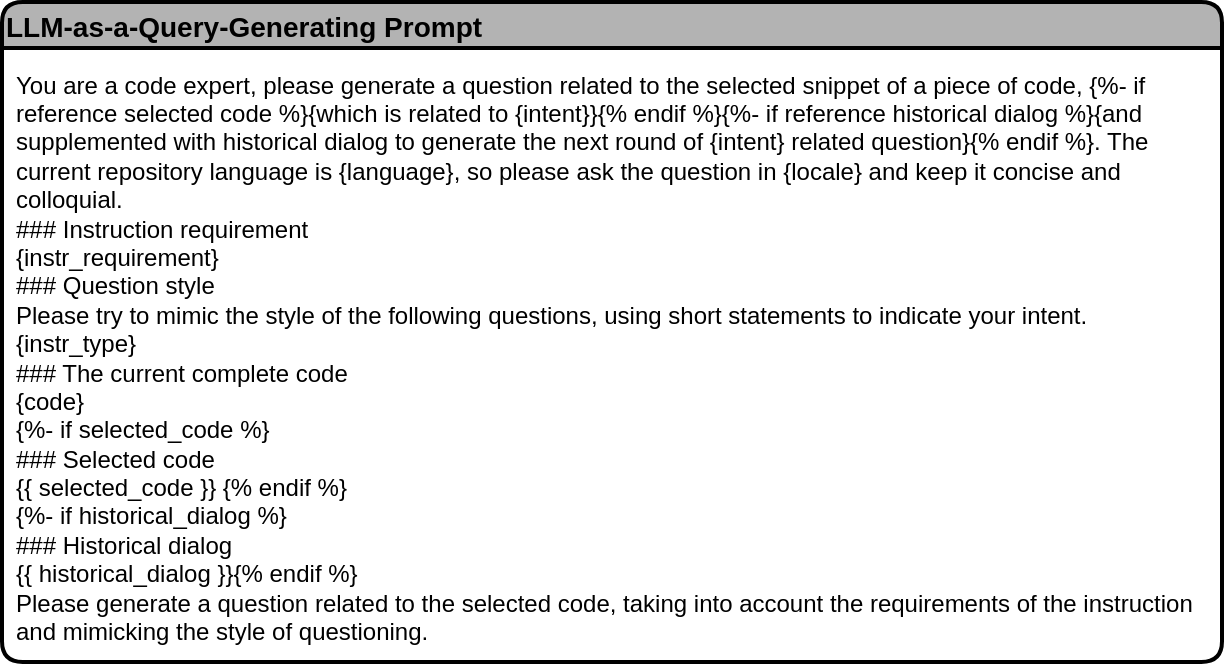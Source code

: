 <mxfile version="24.7.12">
  <diagram name="第 1 页" id="kZ4ATXWcQevaxP8oKy35">
    <mxGraphModel dx="1242" dy="711" grid="1" gridSize="10" guides="1" tooltips="1" connect="1" arrows="1" fold="1" page="1" pageScale="1" pageWidth="827" pageHeight="1169" math="0" shadow="0">
      <root>
        <mxCell id="0" />
        <mxCell id="1" parent="0" />
        <mxCell id="MWBXeTFPjGJFyqo1C1ZY-1" value="LLM-as-a-Query-Generating Prompt" style="swimlane;rounded=1;align=left;fillColor=#B3B3B3;strokeWidth=2;fontSize=14;" vertex="1" parent="1">
          <mxGeometry x="60" y="170" width="610" height="330" as="geometry" />
        </mxCell>
        <mxCell id="MWBXeTFPjGJFyqo1C1ZY-2" value="&lt;div&gt;&lt;span style=&quot;background-color: initial;&quot;&gt;You are a code expert, please generate a&amp;nbsp;&lt;/span&gt;&lt;span style=&quot;background-color: initial;&quot;&gt;question&amp;nbsp;&lt;/span&gt;&lt;span style=&quot;background-color: initial;&quot;&gt;related to the selected&amp;nbsp;&lt;/span&gt;&lt;span style=&quot;background-color: initial;&quot;&gt;snippet of&amp;nbsp;&lt;/span&gt;a piece of code&lt;span style=&quot;background-color: initial;&quot;&gt;, {%- if reference selected code %}{which is related to&amp;nbsp;{intent}}{% endif %}{%- if reference historical dialog %}{and supplemented with historical&amp;nbsp;&lt;/span&gt;dialog&lt;span style=&quot;background-color: initial;&quot;&gt;&amp;nbsp;to generate the next round of {intent} related question}{% endif %}. The current repository language is {language}, so please ask the question in {locale} and keep it concise and colloquial.&lt;/span&gt;&lt;/div&gt;&lt;div&gt;&lt;div&gt;### Instruction requirement&lt;/div&gt;&lt;div&gt;{instr_requirement}&lt;/div&gt;&lt;div&gt;### Question style&lt;/div&gt;&lt;div&gt;Please try to mimic the style of the following questions, using short statements to indicate your intent.&lt;/div&gt;&lt;div&gt;{instr_type}&lt;/div&gt;&lt;div&gt;### The current complete code&lt;/div&gt;&lt;div&gt;{code}&lt;/div&gt;&lt;div&gt;{%- if selected_code %}&lt;/div&gt;&lt;div&gt;### Selected code&lt;/div&gt;&lt;div&gt;{{ selected_code&amp;nbsp;}} {% endif %}&lt;/div&gt;&lt;div&gt;{%- if historical_dialog&amp;nbsp;%}&lt;/div&gt;&lt;div&gt;### Historical dialog&lt;/div&gt;&lt;div&gt;{{ historical_dialog }}{% endif %}&lt;/div&gt;&lt;div&gt;Please generate a question related to the selected code, taking into account the requirements of the instruction and mimicking the style of questioning.&lt;/div&gt;&lt;/div&gt;" style="text;html=1;align=left;verticalAlign=middle;whiteSpace=wrap;rounded=0;" vertex="1" parent="MWBXeTFPjGJFyqo1C1ZY-1">
          <mxGeometry x="5" y="60" width="600" height="235" as="geometry" />
        </mxCell>
      </root>
    </mxGraphModel>
  </diagram>
</mxfile>
